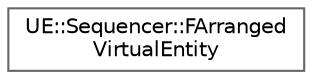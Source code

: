 digraph "Graphical Class Hierarchy"
{
 // INTERACTIVE_SVG=YES
 // LATEX_PDF_SIZE
  bgcolor="transparent";
  edge [fontname=Helvetica,fontsize=10,labelfontname=Helvetica,labelfontsize=10];
  node [fontname=Helvetica,fontsize=10,shape=box,height=0.2,width=0.4];
  rankdir="LR";
  Node0 [id="Node000000",label="UE::Sequencer::FArranged\lVirtualEntity",height=0.2,width=0.4,color="grey40", fillcolor="white", style="filled",URL="$d0/df1/structUE_1_1Sequencer_1_1FArrangedVirtualEntity.html",tooltip=" "];
}
